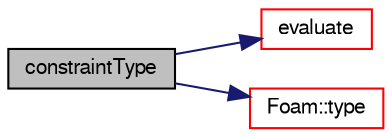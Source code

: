 digraph "constraintType"
{
  bgcolor="transparent";
  edge [fontname="FreeSans",fontsize="10",labelfontname="FreeSans",labelfontsize="10"];
  node [fontname="FreeSans",fontsize="10",shape=record];
  rankdir="LR";
  Node32 [label="constraintType",height=0.2,width=0.4,color="black", fillcolor="grey75", style="filled", fontcolor="black"];
  Node32 -> Node33 [color="midnightblue",fontsize="10",style="solid",fontname="FreeSans"];
  Node33 [label="evaluate",height=0.2,width=0.4,color="red",URL="$a26598.html#ae591186d8bf9e7c4db700390ac9dfff7",tooltip="Evaluate the patch field. "];
  Node32 -> Node35 [color="midnightblue",fontsize="10",style="solid",fontname="FreeSans"];
  Node35 [label="Foam::type",height=0.2,width=0.4,color="red",URL="$a21124.html#aec48583af672626378f501eb9fc32cd1",tooltip="Return the file type: DIRECTORY or FILE. "];
}
